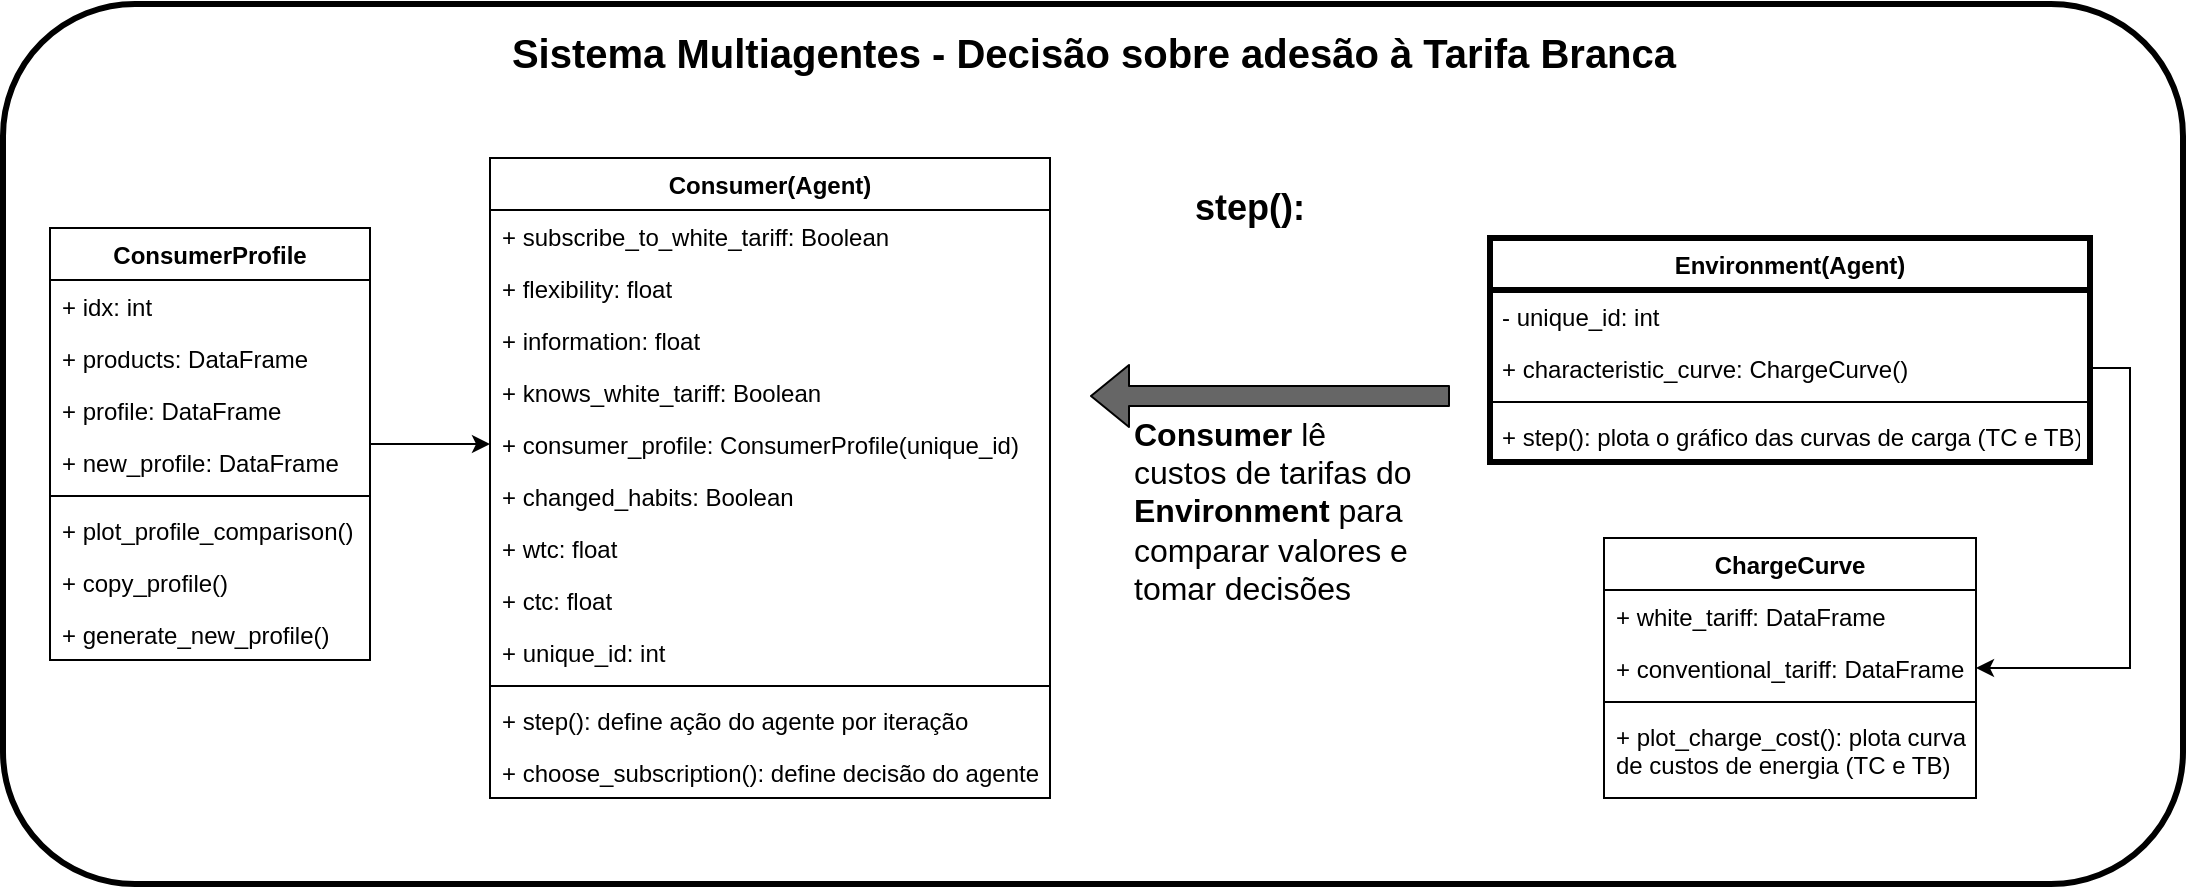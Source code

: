 <mxfile version="12.1.7" type="device" pages="1"><diagram id="OTEMrZrViHbMISVyt6cW" name="Page-1"><mxGraphModel dx="1553" dy="1035" grid="0" gridSize="10" guides="1" tooltips="1" connect="1" arrows="1" fold="1" page="1" pageScale="1" pageWidth="1100" pageHeight="450" math="0" shadow="0"><root><mxCell id="0"/><mxCell id="1" parent="0"/><mxCell id="dR-JXEPmgbGeUKbY7J35-82" value="" style="rounded=1;whiteSpace=wrap;html=1;strokeWidth=3;fillColor=none;" vertex="1" parent="1"><mxGeometry x="3.5" y="5" width="1090" height="440" as="geometry"/></mxCell><mxCell id="dR-JXEPmgbGeUKbY7J35-1" value="Consumer(Agent)" style="swimlane;fontStyle=1;childLayout=stackLayout;horizontal=1;startSize=26;fillColor=none;horizontalStack=0;resizeParent=1;resizeParentMax=0;resizeLast=0;collapsible=1;marginBottom=0;" vertex="1" parent="1"><mxGeometry x="247" y="82" width="280" height="320" as="geometry"/></mxCell><mxCell id="dR-JXEPmgbGeUKbY7J35-2" value="+ subscribe_to_white_tariff: Boolean" style="text;strokeColor=none;fillColor=none;align=left;verticalAlign=top;spacingLeft=4;spacingRight=4;overflow=hidden;rotatable=0;points=[[0,0.5],[1,0.5]];portConstraint=eastwest;" vertex="1" parent="dR-JXEPmgbGeUKbY7J35-1"><mxGeometry y="26" width="280" height="26" as="geometry"/></mxCell><mxCell id="dR-JXEPmgbGeUKbY7J35-3" value="+ flexibility: float" style="text;strokeColor=none;fillColor=none;align=left;verticalAlign=top;spacingLeft=4;spacingRight=4;overflow=hidden;rotatable=0;points=[[0,0.5],[1,0.5]];portConstraint=eastwest;" vertex="1" parent="dR-JXEPmgbGeUKbY7J35-1"><mxGeometry y="52" width="280" height="26" as="geometry"/></mxCell><mxCell id="dR-JXEPmgbGeUKbY7J35-4" value="+ information: float" style="text;strokeColor=none;fillColor=none;align=left;verticalAlign=top;spacingLeft=4;spacingRight=4;overflow=hidden;rotatable=0;points=[[0,0.5],[1,0.5]];portConstraint=eastwest;" vertex="1" parent="dR-JXEPmgbGeUKbY7J35-1"><mxGeometry y="78" width="280" height="26" as="geometry"/></mxCell><mxCell id="dR-JXEPmgbGeUKbY7J35-5" value="+ knows_white_tariff: Boolean" style="text;strokeColor=none;fillColor=none;align=left;verticalAlign=top;spacingLeft=4;spacingRight=4;overflow=hidden;rotatable=0;points=[[0,0.5],[1,0.5]];portConstraint=eastwest;" vertex="1" parent="dR-JXEPmgbGeUKbY7J35-1"><mxGeometry y="104" width="280" height="26" as="geometry"/></mxCell><mxCell id="dR-JXEPmgbGeUKbY7J35-6" value="+ consumer_profile: ConsumerProfile(unique_id)" style="text;strokeColor=none;fillColor=none;align=left;verticalAlign=top;spacingLeft=4;spacingRight=4;overflow=hidden;rotatable=0;points=[[0,0.5],[1,0.5]];portConstraint=eastwest;" vertex="1" parent="dR-JXEPmgbGeUKbY7J35-1"><mxGeometry y="130" width="280" height="26" as="geometry"/></mxCell><mxCell id="dR-JXEPmgbGeUKbY7J35-7" value="+ changed_habits: Boolean" style="text;strokeColor=none;fillColor=none;align=left;verticalAlign=top;spacingLeft=4;spacingRight=4;overflow=hidden;rotatable=0;points=[[0,0.5],[1,0.5]];portConstraint=eastwest;" vertex="1" parent="dR-JXEPmgbGeUKbY7J35-1"><mxGeometry y="156" width="280" height="26" as="geometry"/></mxCell><mxCell id="dR-JXEPmgbGeUKbY7J35-8" value="+ wtc: float" style="text;strokeColor=none;fillColor=none;align=left;verticalAlign=top;spacingLeft=4;spacingRight=4;overflow=hidden;rotatable=0;points=[[0,0.5],[1,0.5]];portConstraint=eastwest;" vertex="1" parent="dR-JXEPmgbGeUKbY7J35-1"><mxGeometry y="182" width="280" height="26" as="geometry"/></mxCell><mxCell id="dR-JXEPmgbGeUKbY7J35-10" value="+ ctc: float" style="text;strokeColor=none;fillColor=none;align=left;verticalAlign=top;spacingLeft=4;spacingRight=4;overflow=hidden;rotatable=0;points=[[0,0.5],[1,0.5]];portConstraint=eastwest;" vertex="1" parent="dR-JXEPmgbGeUKbY7J35-1"><mxGeometry y="208" width="280" height="26" as="geometry"/></mxCell><mxCell id="dR-JXEPmgbGeUKbY7J35-20" value="+ unique_id: int" style="text;strokeColor=none;fillColor=none;align=left;verticalAlign=top;spacingLeft=4;spacingRight=4;overflow=hidden;rotatable=0;points=[[0,0.5],[1,0.5]];portConstraint=eastwest;" vertex="1" parent="dR-JXEPmgbGeUKbY7J35-1"><mxGeometry y="234" width="280" height="26" as="geometry"/></mxCell><mxCell id="dR-JXEPmgbGeUKbY7J35-31" value="" style="line;strokeWidth=1;fillColor=none;align=left;verticalAlign=middle;spacingTop=-1;spacingLeft=3;spacingRight=3;rotatable=0;labelPosition=right;points=[];portConstraint=eastwest;" vertex="1" parent="dR-JXEPmgbGeUKbY7J35-1"><mxGeometry y="260" width="280" height="8" as="geometry"/></mxCell><mxCell id="dR-JXEPmgbGeUKbY7J35-32" value="+ step(): define ação do agente por iteração" style="text;strokeColor=none;fillColor=none;align=left;verticalAlign=top;spacingLeft=4;spacingRight=4;overflow=hidden;rotatable=0;points=[[0,0.5],[1,0.5]];portConstraint=eastwest;" vertex="1" parent="dR-JXEPmgbGeUKbY7J35-1"><mxGeometry y="268" width="280" height="26" as="geometry"/></mxCell><mxCell id="dR-JXEPmgbGeUKbY7J35-33" value="+ choose_subscription(): define decisão do agente" style="text;strokeColor=none;fillColor=none;align=left;verticalAlign=top;spacingLeft=4;spacingRight=4;overflow=hidden;rotatable=0;points=[[0,0.5],[1,0.5]];portConstraint=eastwest;" vertex="1" parent="dR-JXEPmgbGeUKbY7J35-1"><mxGeometry y="294" width="280" height="26" as="geometry"/></mxCell><mxCell id="dR-JXEPmgbGeUKbY7J35-58" value="" style="edgeStyle=orthogonalEdgeStyle;rounded=0;orthogonalLoop=1;jettySize=auto;html=1;entryX=0;entryY=0.5;entryDx=0;entryDy=0;" edge="1" parent="1" source="dR-JXEPmgbGeUKbY7J35-36" target="dR-JXEPmgbGeUKbY7J35-6"><mxGeometry relative="1" as="geometry"><mxPoint x="287" y="190" as="targetPoint"/></mxGeometry></mxCell><mxCell id="dR-JXEPmgbGeUKbY7J35-36" value="ConsumerProfile" style="swimlane;fontStyle=1;align=center;verticalAlign=top;childLayout=stackLayout;horizontal=1;startSize=26;horizontalStack=0;resizeParent=1;resizeParentMax=0;resizeLast=0;collapsible=1;marginBottom=0;" vertex="1" parent="1"><mxGeometry x="27" y="117" width="160" height="216" as="geometry"><mxRectangle x="480" y="110" width="120" height="26" as="alternateBounds"/></mxGeometry></mxCell><mxCell id="dR-JXEPmgbGeUKbY7J35-37" value="+ idx: int" style="text;strokeColor=none;fillColor=none;align=left;verticalAlign=top;spacingLeft=4;spacingRight=4;overflow=hidden;rotatable=0;points=[[0,0.5],[1,0.5]];portConstraint=eastwest;" vertex="1" parent="dR-JXEPmgbGeUKbY7J35-36"><mxGeometry y="26" width="160" height="26" as="geometry"/></mxCell><mxCell id="dR-JXEPmgbGeUKbY7J35-39" value="+ products: DataFrame" style="text;strokeColor=none;fillColor=none;align=left;verticalAlign=top;spacingLeft=4;spacingRight=4;overflow=hidden;rotatable=0;points=[[0,0.5],[1,0.5]];portConstraint=eastwest;" vertex="1" parent="dR-JXEPmgbGeUKbY7J35-36"><mxGeometry y="52" width="160" height="26" as="geometry"/></mxCell><mxCell id="dR-JXEPmgbGeUKbY7J35-40" value="+ profile: DataFrame" style="text;strokeColor=none;fillColor=none;align=left;verticalAlign=top;spacingLeft=4;spacingRight=4;overflow=hidden;rotatable=0;points=[[0,0.5],[1,0.5]];portConstraint=eastwest;" vertex="1" parent="dR-JXEPmgbGeUKbY7J35-36"><mxGeometry y="78" width="160" height="26" as="geometry"/></mxCell><mxCell id="dR-JXEPmgbGeUKbY7J35-41" value="+ new_profile: DataFrame" style="text;strokeColor=none;fillColor=none;align=left;verticalAlign=top;spacingLeft=4;spacingRight=4;overflow=hidden;rotatable=0;points=[[0,0.5],[1,0.5]];portConstraint=eastwest;" vertex="1" parent="dR-JXEPmgbGeUKbY7J35-36"><mxGeometry y="104" width="160" height="26" as="geometry"/></mxCell><mxCell id="dR-JXEPmgbGeUKbY7J35-38" value="" style="line;strokeWidth=1;fillColor=none;align=left;verticalAlign=middle;spacingTop=-1;spacingLeft=3;spacingRight=3;rotatable=0;labelPosition=right;points=[];portConstraint=eastwest;" vertex="1" parent="dR-JXEPmgbGeUKbY7J35-36"><mxGeometry y="130" width="160" height="8" as="geometry"/></mxCell><mxCell id="dR-JXEPmgbGeUKbY7J35-44" value="+ plot_profile_comparison()" style="text;strokeColor=none;fillColor=none;align=left;verticalAlign=top;spacingLeft=4;spacingRight=4;overflow=hidden;rotatable=0;points=[[0,0.5],[1,0.5]];portConstraint=eastwest;" vertex="1" parent="dR-JXEPmgbGeUKbY7J35-36"><mxGeometry y="138" width="160" height="26" as="geometry"/></mxCell><mxCell id="dR-JXEPmgbGeUKbY7J35-45" value="+ copy_profile()" style="text;strokeColor=none;fillColor=none;align=left;verticalAlign=top;spacingLeft=4;spacingRight=4;overflow=hidden;rotatable=0;points=[[0,0.5],[1,0.5]];portConstraint=eastwest;" vertex="1" parent="dR-JXEPmgbGeUKbY7J35-36"><mxGeometry y="164" width="160" height="26" as="geometry"/></mxCell><mxCell id="dR-JXEPmgbGeUKbY7J35-46" value="+ generate_new_profile()" style="text;strokeColor=none;fillColor=none;align=left;verticalAlign=top;spacingLeft=4;spacingRight=4;overflow=hidden;rotatable=0;points=[[0,0.5],[1,0.5]];portConstraint=eastwest;" vertex="1" parent="dR-JXEPmgbGeUKbY7J35-36"><mxGeometry y="190" width="160" height="26" as="geometry"/></mxCell><mxCell id="dR-JXEPmgbGeUKbY7J35-60" value="Environment(Agent)" style="swimlane;fontStyle=1;align=center;verticalAlign=top;childLayout=stackLayout;horizontal=1;startSize=26;horizontalStack=0;resizeParent=1;resizeParentMax=0;resizeLast=0;collapsible=1;marginBottom=0;strokeWidth=3;fillColor=none;" vertex="1" parent="1"><mxGeometry x="747" y="122" width="300" height="112" as="geometry"/></mxCell><mxCell id="dR-JXEPmgbGeUKbY7J35-61" value="- unique_id: int" style="text;strokeColor=none;fillColor=none;align=left;verticalAlign=top;spacingLeft=4;spacingRight=4;overflow=hidden;rotatable=0;points=[[0,0.5],[1,0.5]];portConstraint=eastwest;" vertex="1" parent="dR-JXEPmgbGeUKbY7J35-60"><mxGeometry y="26" width="300" height="26" as="geometry"/></mxCell><mxCell id="dR-JXEPmgbGeUKbY7J35-66" value="+ characteristic_curve: ChargeCurve()" style="text;strokeColor=none;fillColor=none;align=left;verticalAlign=top;spacingLeft=4;spacingRight=4;overflow=hidden;rotatable=0;points=[[0,0.5],[1,0.5]];portConstraint=eastwest;" vertex="1" parent="dR-JXEPmgbGeUKbY7J35-60"><mxGeometry y="52" width="300" height="26" as="geometry"/></mxCell><mxCell id="dR-JXEPmgbGeUKbY7J35-62" value="" style="line;strokeWidth=1;fillColor=none;align=left;verticalAlign=middle;spacingTop=-1;spacingLeft=3;spacingRight=3;rotatable=0;labelPosition=right;points=[];portConstraint=eastwest;" vertex="1" parent="dR-JXEPmgbGeUKbY7J35-60"><mxGeometry y="78" width="300" height="8" as="geometry"/></mxCell><mxCell id="dR-JXEPmgbGeUKbY7J35-67" value="+ step(): plota o gráfico das curvas de carga (TC e TB)" style="text;strokeColor=none;fillColor=none;align=left;verticalAlign=top;spacingLeft=4;spacingRight=4;overflow=hidden;rotatable=0;points=[[0,0.5],[1,0.5]];portConstraint=eastwest;" vertex="1" parent="dR-JXEPmgbGeUKbY7J35-60"><mxGeometry y="86" width="300" height="26" as="geometry"/></mxCell><mxCell id="dR-JXEPmgbGeUKbY7J35-68" value="ChargeCurve" style="swimlane;fontStyle=1;align=center;verticalAlign=top;childLayout=stackLayout;horizontal=1;startSize=26;horizontalStack=0;resizeParent=1;resizeParentMax=0;resizeLast=0;collapsible=1;marginBottom=0;" vertex="1" parent="1"><mxGeometry x="804" y="272" width="186" height="130" as="geometry"><mxRectangle x="480" y="110" width="120" height="26" as="alternateBounds"/></mxGeometry></mxCell><mxCell id="dR-JXEPmgbGeUKbY7J35-69" value="+ white_tariff: DataFrame" style="text;strokeColor=none;fillColor=none;align=left;verticalAlign=top;spacingLeft=4;spacingRight=4;overflow=hidden;rotatable=0;points=[[0,0.5],[1,0.5]];portConstraint=eastwest;" vertex="1" parent="dR-JXEPmgbGeUKbY7J35-68"><mxGeometry y="26" width="186" height="26" as="geometry"/></mxCell><mxCell id="dR-JXEPmgbGeUKbY7J35-70" value="+ conventional_tariff: DataFrame" style="text;strokeColor=none;fillColor=none;align=left;verticalAlign=top;spacingLeft=4;spacingRight=4;overflow=hidden;rotatable=0;points=[[0,0.5],[1,0.5]];portConstraint=eastwest;" vertex="1" parent="dR-JXEPmgbGeUKbY7J35-68"><mxGeometry y="52" width="186" height="26" as="geometry"/></mxCell><mxCell id="dR-JXEPmgbGeUKbY7J35-73" value="" style="line;strokeWidth=1;fillColor=none;align=left;verticalAlign=middle;spacingTop=-1;spacingLeft=3;spacingRight=3;rotatable=0;labelPosition=right;points=[];portConstraint=eastwest;" vertex="1" parent="dR-JXEPmgbGeUKbY7J35-68"><mxGeometry y="78" width="186" height="8" as="geometry"/></mxCell><mxCell id="dR-JXEPmgbGeUKbY7J35-76" value="+ plot_charge_cost(): plota curva&#10;de custos de energia (TC e TB)" style="text;strokeColor=none;fillColor=none;align=left;verticalAlign=top;spacingLeft=4;spacingRight=4;overflow=hidden;rotatable=0;points=[[0,0.5],[1,0.5]];portConstraint=eastwest;" vertex="1" parent="dR-JXEPmgbGeUKbY7J35-68"><mxGeometry y="86" width="186" height="44" as="geometry"/></mxCell><mxCell id="dR-JXEPmgbGeUKbY7J35-77" style="edgeStyle=orthogonalEdgeStyle;rounded=0;orthogonalLoop=1;jettySize=auto;html=1;exitX=1;exitY=0.5;exitDx=0;exitDy=0;entryX=1;entryY=0.5;entryDx=0;entryDy=0;" edge="1" parent="1" source="dR-JXEPmgbGeUKbY7J35-66" target="dR-JXEPmgbGeUKbY7J35-70"><mxGeometry relative="1" as="geometry"/></mxCell><mxCell id="dR-JXEPmgbGeUKbY7J35-78" value="" style="shape=flexArrow;endArrow=classic;html=1;fillColor=#666666;" edge="1" parent="1"><mxGeometry width="50" height="50" relative="1" as="geometry"><mxPoint x="727" y="201" as="sourcePoint"/><mxPoint x="547" y="201" as="targetPoint"/></mxGeometry></mxCell><mxCell id="dR-JXEPmgbGeUKbY7J35-80" value="&lt;b style=&quot;font-size: 16px;&quot;&gt;Consumer&lt;/b&gt; lê&lt;br style=&quot;font-size: 16px;&quot;&gt;custos de tarifas do &lt;br style=&quot;font-size: 16px;&quot;&gt;&lt;b style=&quot;font-size: 16px;&quot;&gt;Environment&amp;nbsp;&lt;/b&gt;para &lt;br style=&quot;font-size: 16px;&quot;&gt;comparar valores e &lt;br style=&quot;font-size: 16px;&quot;&gt;tomar decisões" style="text;html=1;resizable=0;points=[];autosize=1;align=left;verticalAlign=top;spacingTop=-4;fontSize=16;" vertex="1" parent="1"><mxGeometry x="567" y="207.5" width="120" height="70" as="geometry"/></mxCell><mxCell id="dR-JXEPmgbGeUKbY7J35-83" value="&lt;b&gt;&lt;font style=&quot;font-size: 20px&quot;&gt;Sistema Multiagentes - Decisão sobre adesão à Tarifa Branca&lt;/font&gt;&lt;/b&gt;" style="text;html=1;strokeColor=none;fillColor=none;align=center;verticalAlign=middle;whiteSpace=wrap;rounded=0;" vertex="1" parent="1"><mxGeometry x="248.5" y="19" width="600" height="20" as="geometry"/></mxCell><mxCell id="dR-JXEPmgbGeUKbY7J35-84" value="&lt;font style=&quot;font-size: 18px&quot;&gt;step():&lt;/font&gt;" style="text;html=1;strokeColor=none;fillColor=none;align=center;verticalAlign=middle;whiteSpace=wrap;rounded=0;fontStyle=1" vertex="1" parent="1"><mxGeometry x="607" y="97" width="40" height="20" as="geometry"/></mxCell></root></mxGraphModel></diagram></mxfile>